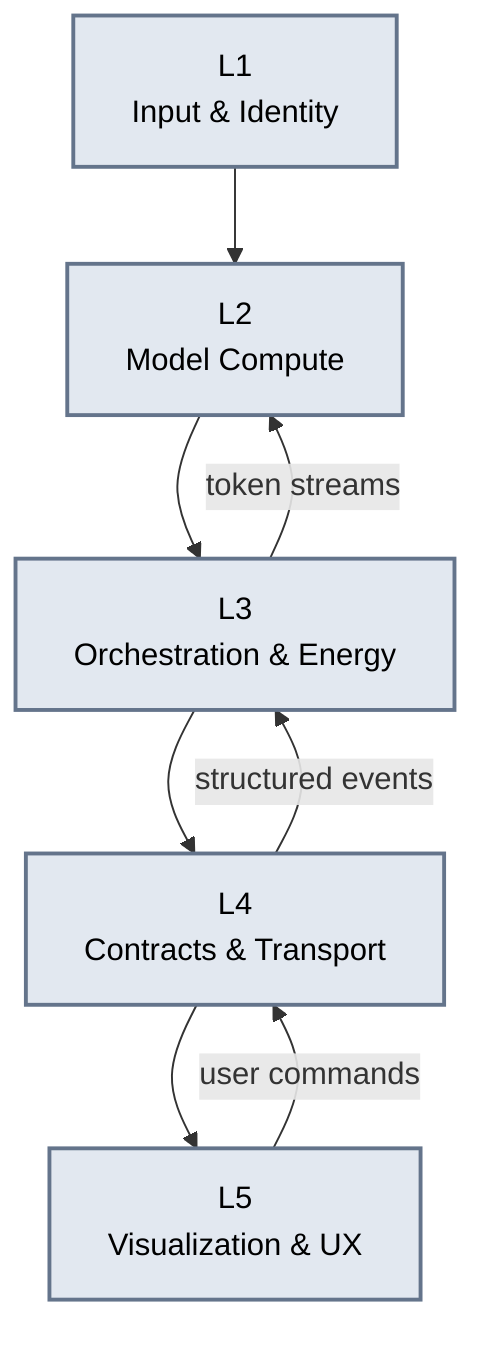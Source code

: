 graph TD
    L1["L1\nInput & Identity"] --> L2["L2\nModel Compute"]
    L2 --> L3["L3\nOrchestration & Energy"]
    L3 --> L4["L4\nContracts & Transport"]
    L4 --> L5["L5\nVisualization & UX"]
    L5 -->|user commands| L4
    L4 -->|structured events| L3
    L3 -->|token streams| L2
    classDef layer fill:#e2e8f0,stroke:#64748b,stroke-width:2px,color:#000
    class L1,L2,L3,L4,L5 layer